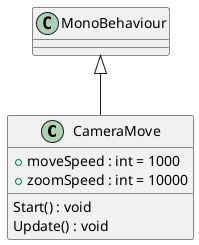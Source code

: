 @startuml
class CameraMove {
    + moveSpeed : int = 1000
    + zoomSpeed : int = 10000
    Start() : void
    Update() : void
}
MonoBehaviour <|-- CameraMove
@enduml

